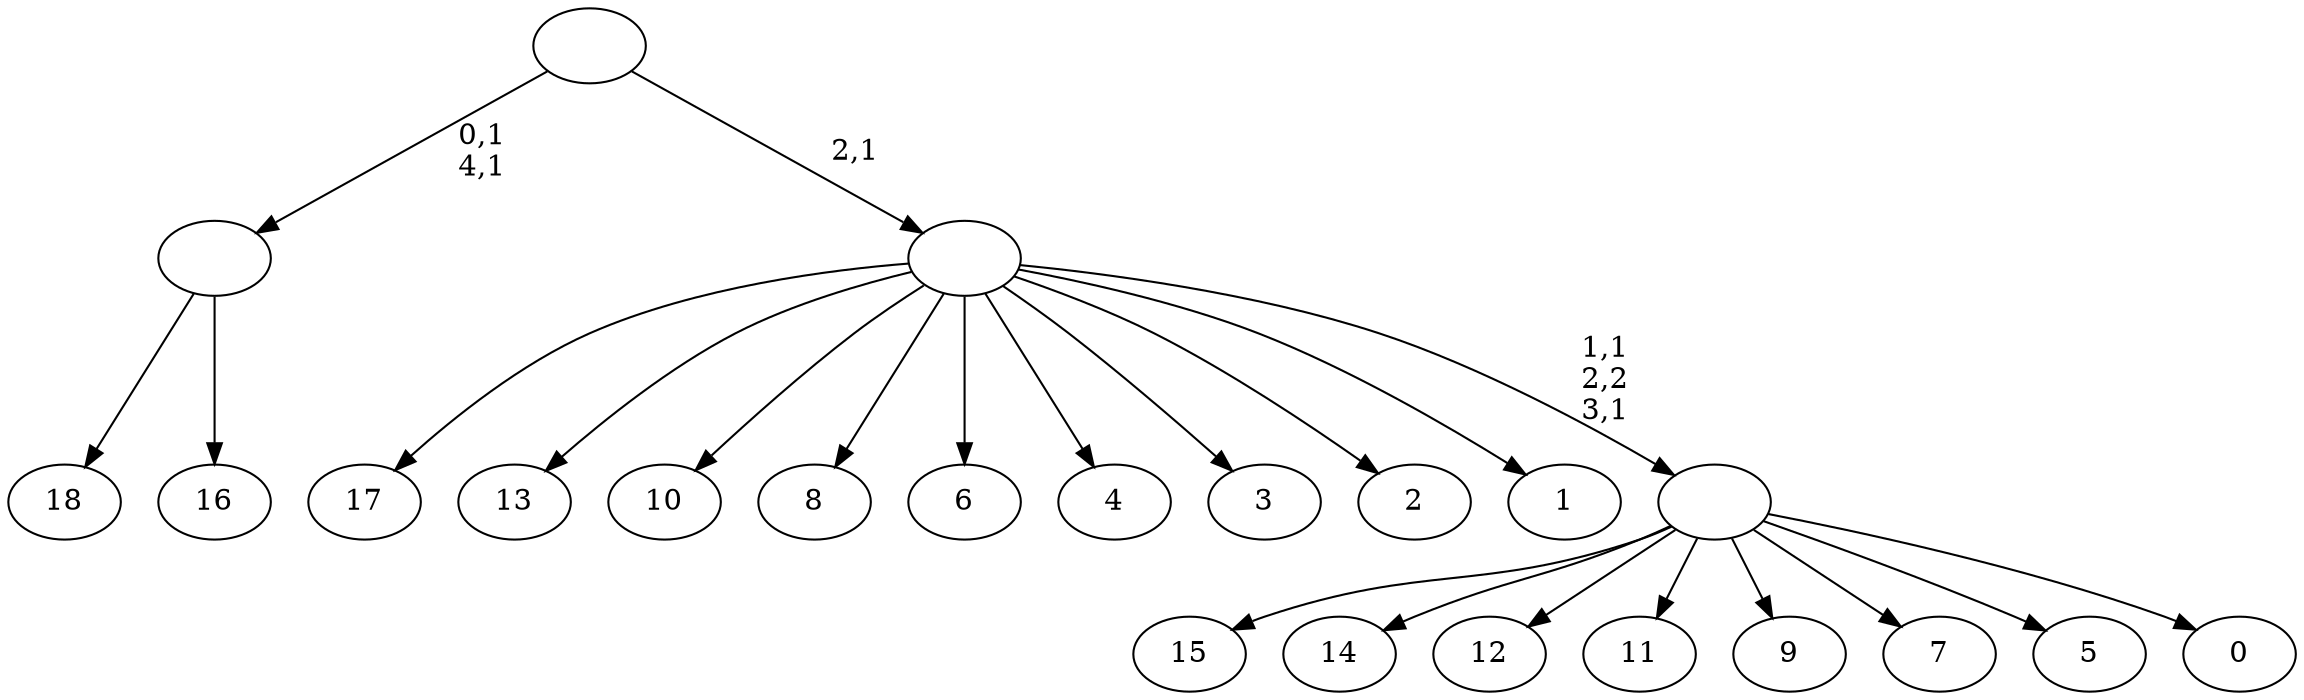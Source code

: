 digraph T {
	24 [label="18"]
	23 [label="17"]
	22 [label="16"]
	21 [label=""]
	19 [label="15"]
	18 [label="14"]
	17 [label="13"]
	16 [label="12"]
	15 [label="11"]
	14 [label="10"]
	13 [label="9"]
	12 [label="8"]
	11 [label="7"]
	10 [label="6"]
	9 [label="5"]
	8 [label="4"]
	7 [label="3"]
	6 [label="2"]
	5 [label="1"]
	4 [label="0"]
	3 [label=""]
	1 [label=""]
	0 [label=""]
	21 -> 24 [label=""]
	21 -> 22 [label=""]
	3 -> 19 [label=""]
	3 -> 18 [label=""]
	3 -> 16 [label=""]
	3 -> 15 [label=""]
	3 -> 13 [label=""]
	3 -> 11 [label=""]
	3 -> 9 [label=""]
	3 -> 4 [label=""]
	1 -> 3 [label="1,1\n2,2\n3,1"]
	1 -> 23 [label=""]
	1 -> 17 [label=""]
	1 -> 14 [label=""]
	1 -> 12 [label=""]
	1 -> 10 [label=""]
	1 -> 8 [label=""]
	1 -> 7 [label=""]
	1 -> 6 [label=""]
	1 -> 5 [label=""]
	0 -> 21 [label="0,1\n4,1"]
	0 -> 1 [label="2,1"]
}
